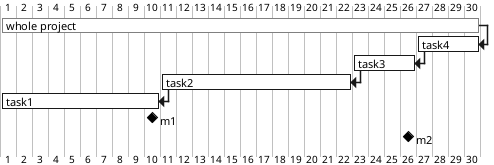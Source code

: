 @startgantt

projectscale daily


[whole project] as [t5] lasts 30 days
[task4] as [t4] lasts 4 days and ends at [t5]'s end
[task3] as [t3] lasts 4 days and ends at [t4]'s start
[task2] as [t2] lasts 12 days and ends at [t3]'s start
[task1] as [t1] lasts 10 days and ends at [t2]'s start

[t5] is 0% completed
[t4] is 0% completed
[t3] is 0% completed
[t2] is 0% completed
[t1] is 0% completed

[t5] is colored in Gray

[m1] happens after [t1]'s end
[m2] happens after [t3]'s end

@endgantt